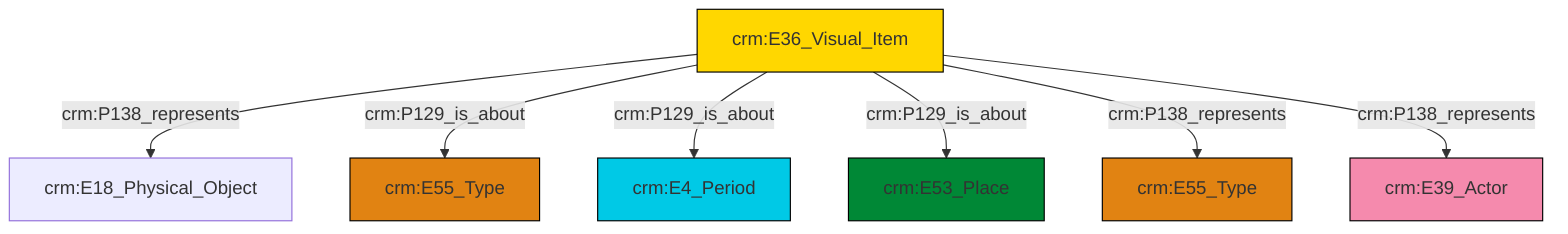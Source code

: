 graph TD
classDef Literal fill:#f2f2f2,stroke:#000000;
classDef CRM_Entity fill:#FFFFFF,stroke:#000000;
classDef Temporal_Entity fill:#00C9E6, stroke:#000000;
classDef Type fill:#E18312, stroke:#000000;
classDef Time-Span fill:#2C9C91, stroke:#000000;
classDef Appellation fill:#FFEB7F, stroke:#000000;
classDef Place fill:#008836, stroke:#000000;
classDef Persistent_Item fill:#B266B2, stroke:#000000;
classDef Conceptual_Object fill:#FFD700, stroke:#000000;
classDef Physical_Thing fill:#D2B48C, stroke:#000000;
classDef Actor fill:#f58aad, stroke:#000000;
classDef PC_Classes fill:#4ce600, stroke:#000000;
classDef Multi fill:#cccccc,stroke:#000000;

0["crm:E36_Visual_Item"]:::Conceptual_Object -->|crm:P138_represents| 1["crm:E18_Physical_Object"]:::Default
0["crm:E36_Visual_Item"]:::Conceptual_Object -->|crm:P129_is_about| 2["crm:E55_Type"]:::Type
0["crm:E36_Visual_Item"]:::Conceptual_Object -->|crm:P129_is_about| 9["crm:E4_Period"]:::Temporal_Entity
0["crm:E36_Visual_Item"]:::Conceptual_Object -->|crm:P129_is_about| 10["crm:E53_Place"]:::Place
0["crm:E36_Visual_Item"]:::Conceptual_Object -->|crm:P138_represents| 5["crm:E55_Type"]:::Type
0["crm:E36_Visual_Item"]:::Conceptual_Object -->|crm:P138_represents| 7["crm:E39_Actor"]:::Actor